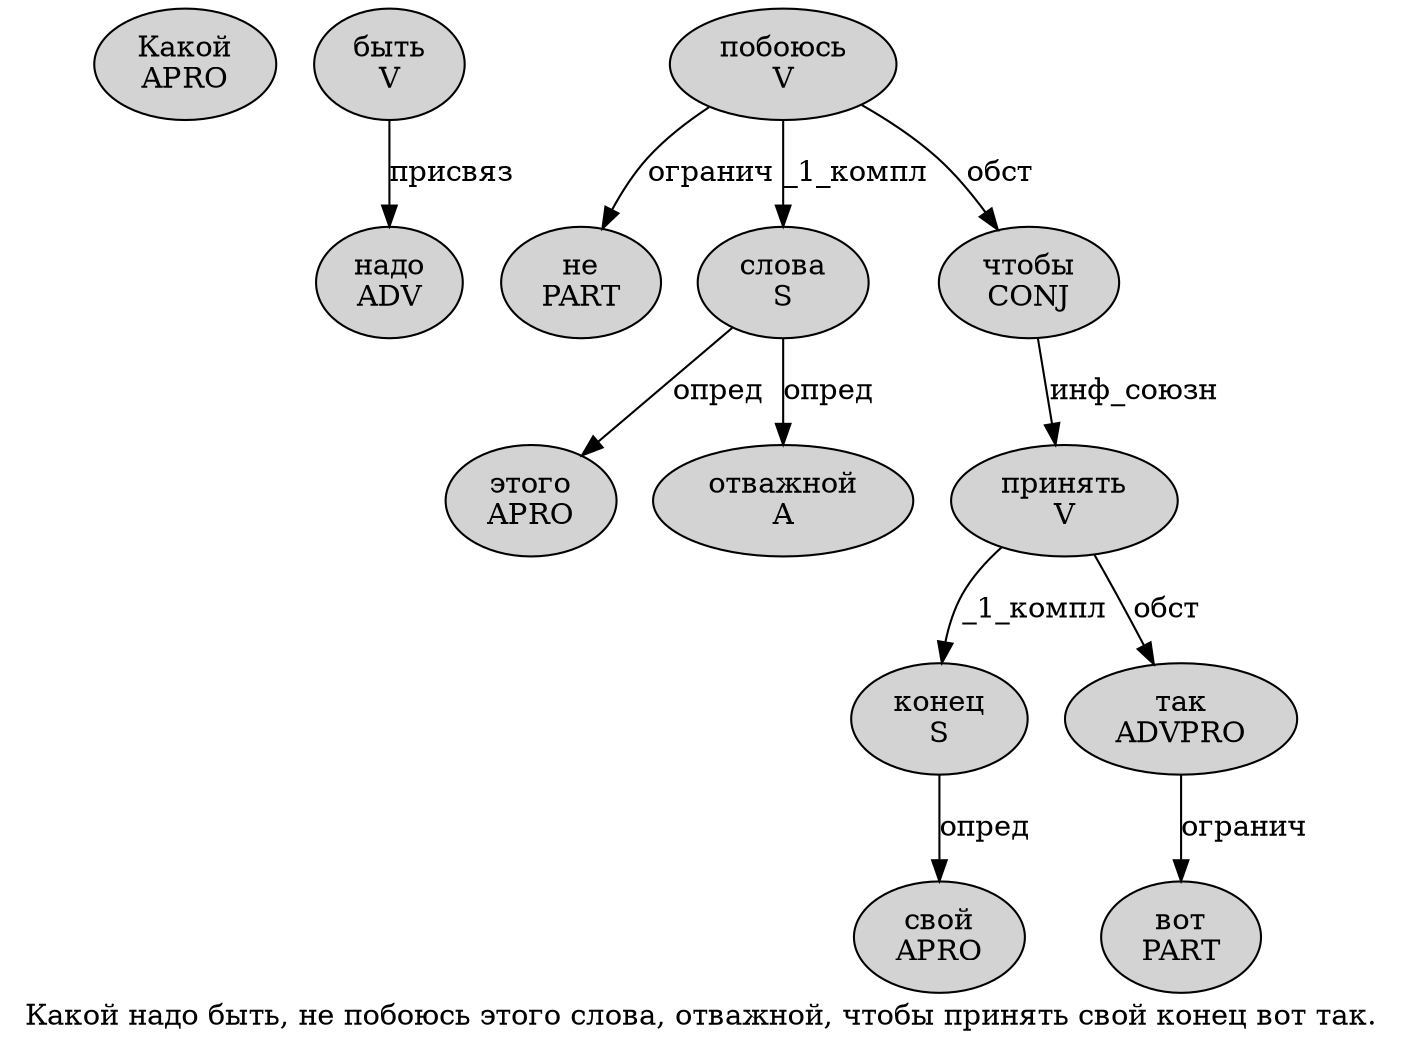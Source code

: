 digraph SENTENCE_152 {
	graph [label="Какой надо быть, не побоюсь этого слова, отважной, чтобы принять свой конец вот так."]
	node [style=filled]
		0 [label="Какой
APRO" color="" fillcolor=lightgray penwidth=1 shape=ellipse]
		1 [label="надо
ADV" color="" fillcolor=lightgray penwidth=1 shape=ellipse]
		2 [label="быть
V" color="" fillcolor=lightgray penwidth=1 shape=ellipse]
		4 [label="не
PART" color="" fillcolor=lightgray penwidth=1 shape=ellipse]
		5 [label="побоюсь
V" color="" fillcolor=lightgray penwidth=1 shape=ellipse]
		6 [label="этого
APRO" color="" fillcolor=lightgray penwidth=1 shape=ellipse]
		7 [label="слова
S" color="" fillcolor=lightgray penwidth=1 shape=ellipse]
		9 [label="отважной
A" color="" fillcolor=lightgray penwidth=1 shape=ellipse]
		11 [label="чтобы
CONJ" color="" fillcolor=lightgray penwidth=1 shape=ellipse]
		12 [label="принять
V" color="" fillcolor=lightgray penwidth=1 shape=ellipse]
		13 [label="свой
APRO" color="" fillcolor=lightgray penwidth=1 shape=ellipse]
		14 [label="конец
S" color="" fillcolor=lightgray penwidth=1 shape=ellipse]
		15 [label="вот
PART" color="" fillcolor=lightgray penwidth=1 shape=ellipse]
		16 [label="так
ADVPRO" color="" fillcolor=lightgray penwidth=1 shape=ellipse]
			16 -> 15 [label="огранич"]
			5 -> 4 [label="огранич"]
			5 -> 7 [label="_1_компл"]
			5 -> 11 [label="обст"]
			2 -> 1 [label="присвяз"]
			7 -> 6 [label="опред"]
			7 -> 9 [label="опред"]
			11 -> 12 [label="инф_союзн"]
			12 -> 14 [label="_1_компл"]
			12 -> 16 [label="обст"]
			14 -> 13 [label="опред"]
}